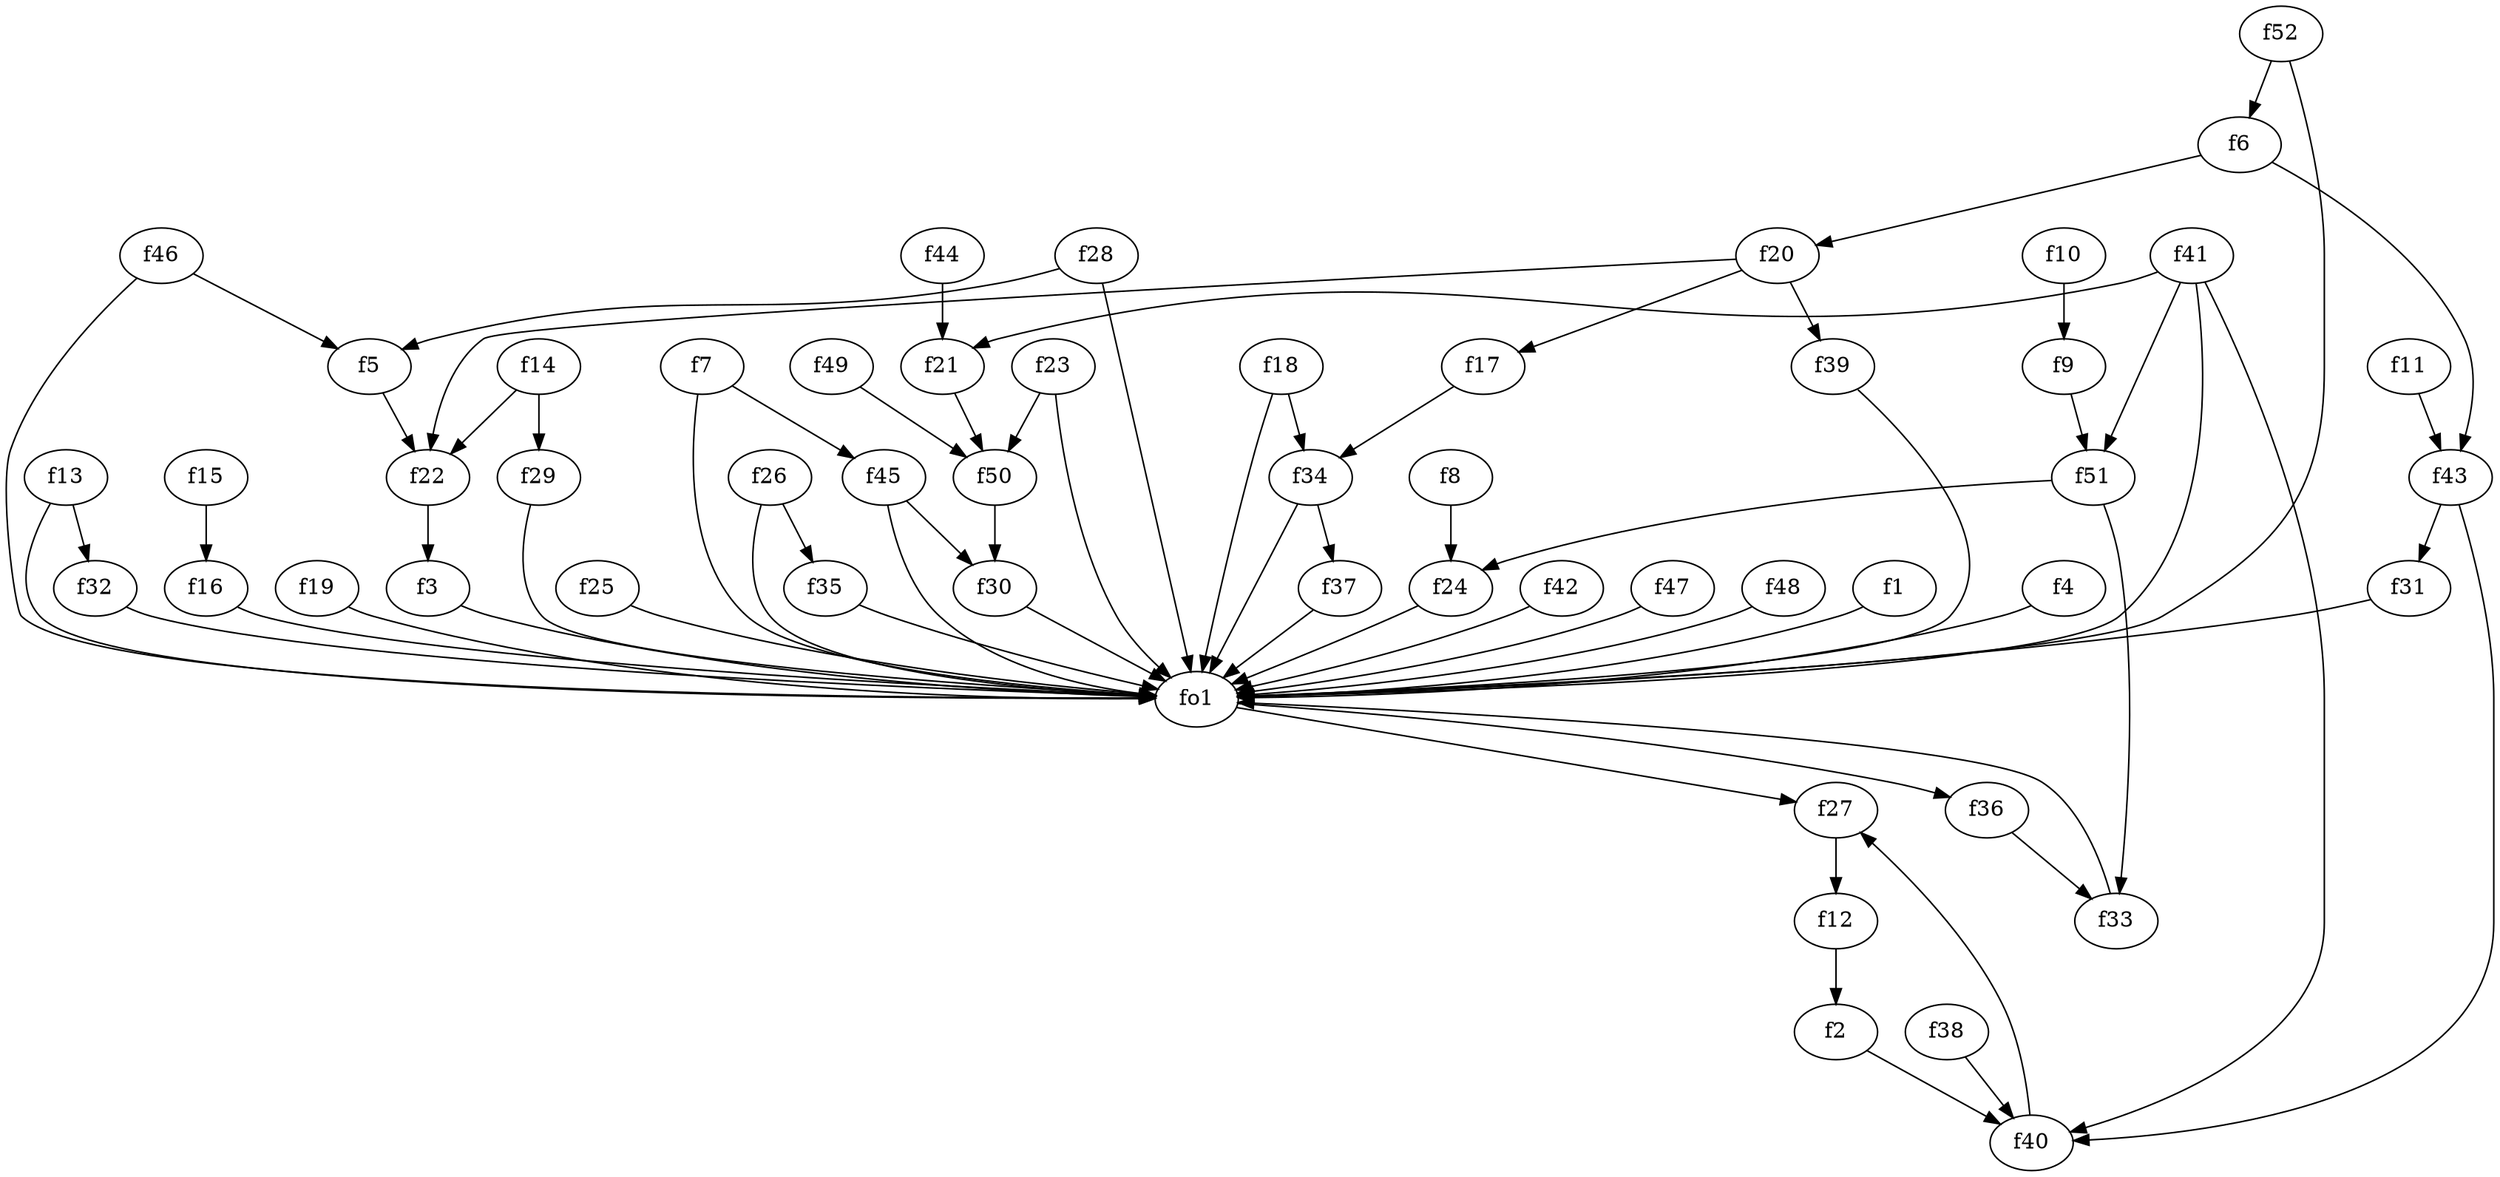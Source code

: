 strict digraph  {
f1;
f2;
f3;
f4;
f5;
f6;
f7;
f8;
f9;
f10;
f11;
f12;
f13;
f14;
f15;
f16;
f17;
f18;
f19;
f20;
f21;
f22;
f23;
f24;
f25;
f26;
f27;
f28;
f29;
f30;
f31;
f32;
f33;
f34;
f35;
f36;
f37;
f38;
f39;
f40;
f41;
f42;
f43;
f44;
f45;
f46;
f47;
f48;
f49;
f50;
f51;
f52;
fo1;
f1 -> fo1  [weight=2];
f2 -> f40  [weight=2];
f3 -> fo1  [weight=2];
f4 -> fo1  [weight=2];
f5 -> f22  [weight=2];
f6 -> f20  [weight=2];
f6 -> f43  [weight=2];
f7 -> fo1  [weight=2];
f7 -> f45  [weight=2];
f8 -> f24  [weight=2];
f9 -> f51  [weight=2];
f10 -> f9  [weight=2];
f11 -> f43  [weight=2];
f12 -> f2  [weight=2];
f13 -> fo1  [weight=2];
f13 -> f32  [weight=2];
f14 -> f29  [weight=2];
f14 -> f22  [weight=2];
f15 -> f16  [weight=2];
f16 -> fo1  [weight=2];
f17 -> f34  [weight=2];
f18 -> f34  [weight=2];
f18 -> fo1  [weight=2];
f19 -> fo1  [weight=2];
f20 -> f22  [weight=2];
f20 -> f39  [weight=2];
f20 -> f17  [weight=2];
f21 -> f50  [weight=2];
f22 -> f3  [weight=2];
f23 -> f50  [weight=2];
f23 -> fo1  [weight=2];
f24 -> fo1  [weight=2];
f25 -> fo1  [weight=2];
f26 -> fo1  [weight=2];
f26 -> f35  [weight=2];
f27 -> f12  [weight=2];
f28 -> f5  [weight=2];
f28 -> fo1  [weight=2];
f29 -> fo1  [weight=2];
f30 -> fo1  [weight=2];
f31 -> fo1  [weight=2];
f32 -> fo1  [weight=2];
f33 -> fo1  [weight=2];
f34 -> f37  [weight=2];
f34 -> fo1  [weight=2];
f35 -> fo1  [weight=2];
f36 -> f33  [weight=2];
f37 -> fo1  [weight=2];
f38 -> f40  [weight=2];
f39 -> fo1  [weight=2];
f40 -> f27  [weight=2];
f41 -> fo1  [weight=2];
f41 -> f40  [weight=2];
f41 -> f21  [weight=2];
f41 -> f51  [weight=2];
f42 -> fo1  [weight=2];
f43 -> f40  [weight=2];
f43 -> f31  [weight=2];
f44 -> f21  [weight=2];
f45 -> f30  [weight=2];
f45 -> fo1  [weight=2];
f46 -> fo1  [weight=2];
f46 -> f5  [weight=2];
f47 -> fo1  [weight=2];
f48 -> fo1  [weight=2];
f49 -> f50  [weight=2];
f50 -> f30  [weight=2];
f51 -> f33  [weight=2];
f51 -> f24  [weight=2];
f52 -> fo1  [weight=2];
f52 -> f6  [weight=2];
fo1 -> f27  [weight=2];
fo1 -> f36  [weight=2];
}
